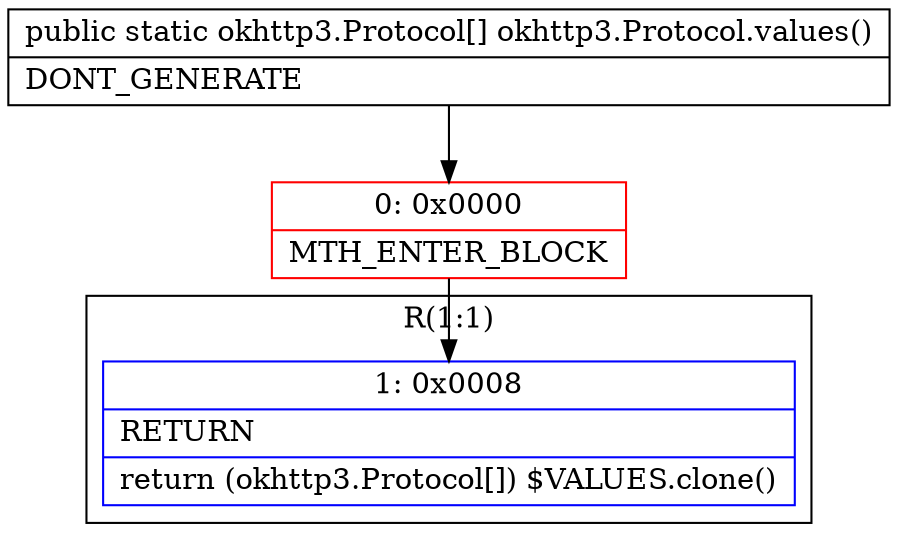 digraph "CFG forokhttp3.Protocol.values()[Lokhttp3\/Protocol;" {
subgraph cluster_Region_500484786 {
label = "R(1:1)";
node [shape=record,color=blue];
Node_1 [shape=record,label="{1\:\ 0x0008|RETURN\l|return (okhttp3.Protocol[]) $VALUES.clone()\l}"];
}
Node_0 [shape=record,color=red,label="{0\:\ 0x0000|MTH_ENTER_BLOCK\l}"];
MethodNode[shape=record,label="{public static okhttp3.Protocol[] okhttp3.Protocol.values()  | DONT_GENERATE\l}"];
MethodNode -> Node_0;
Node_0 -> Node_1;
}

